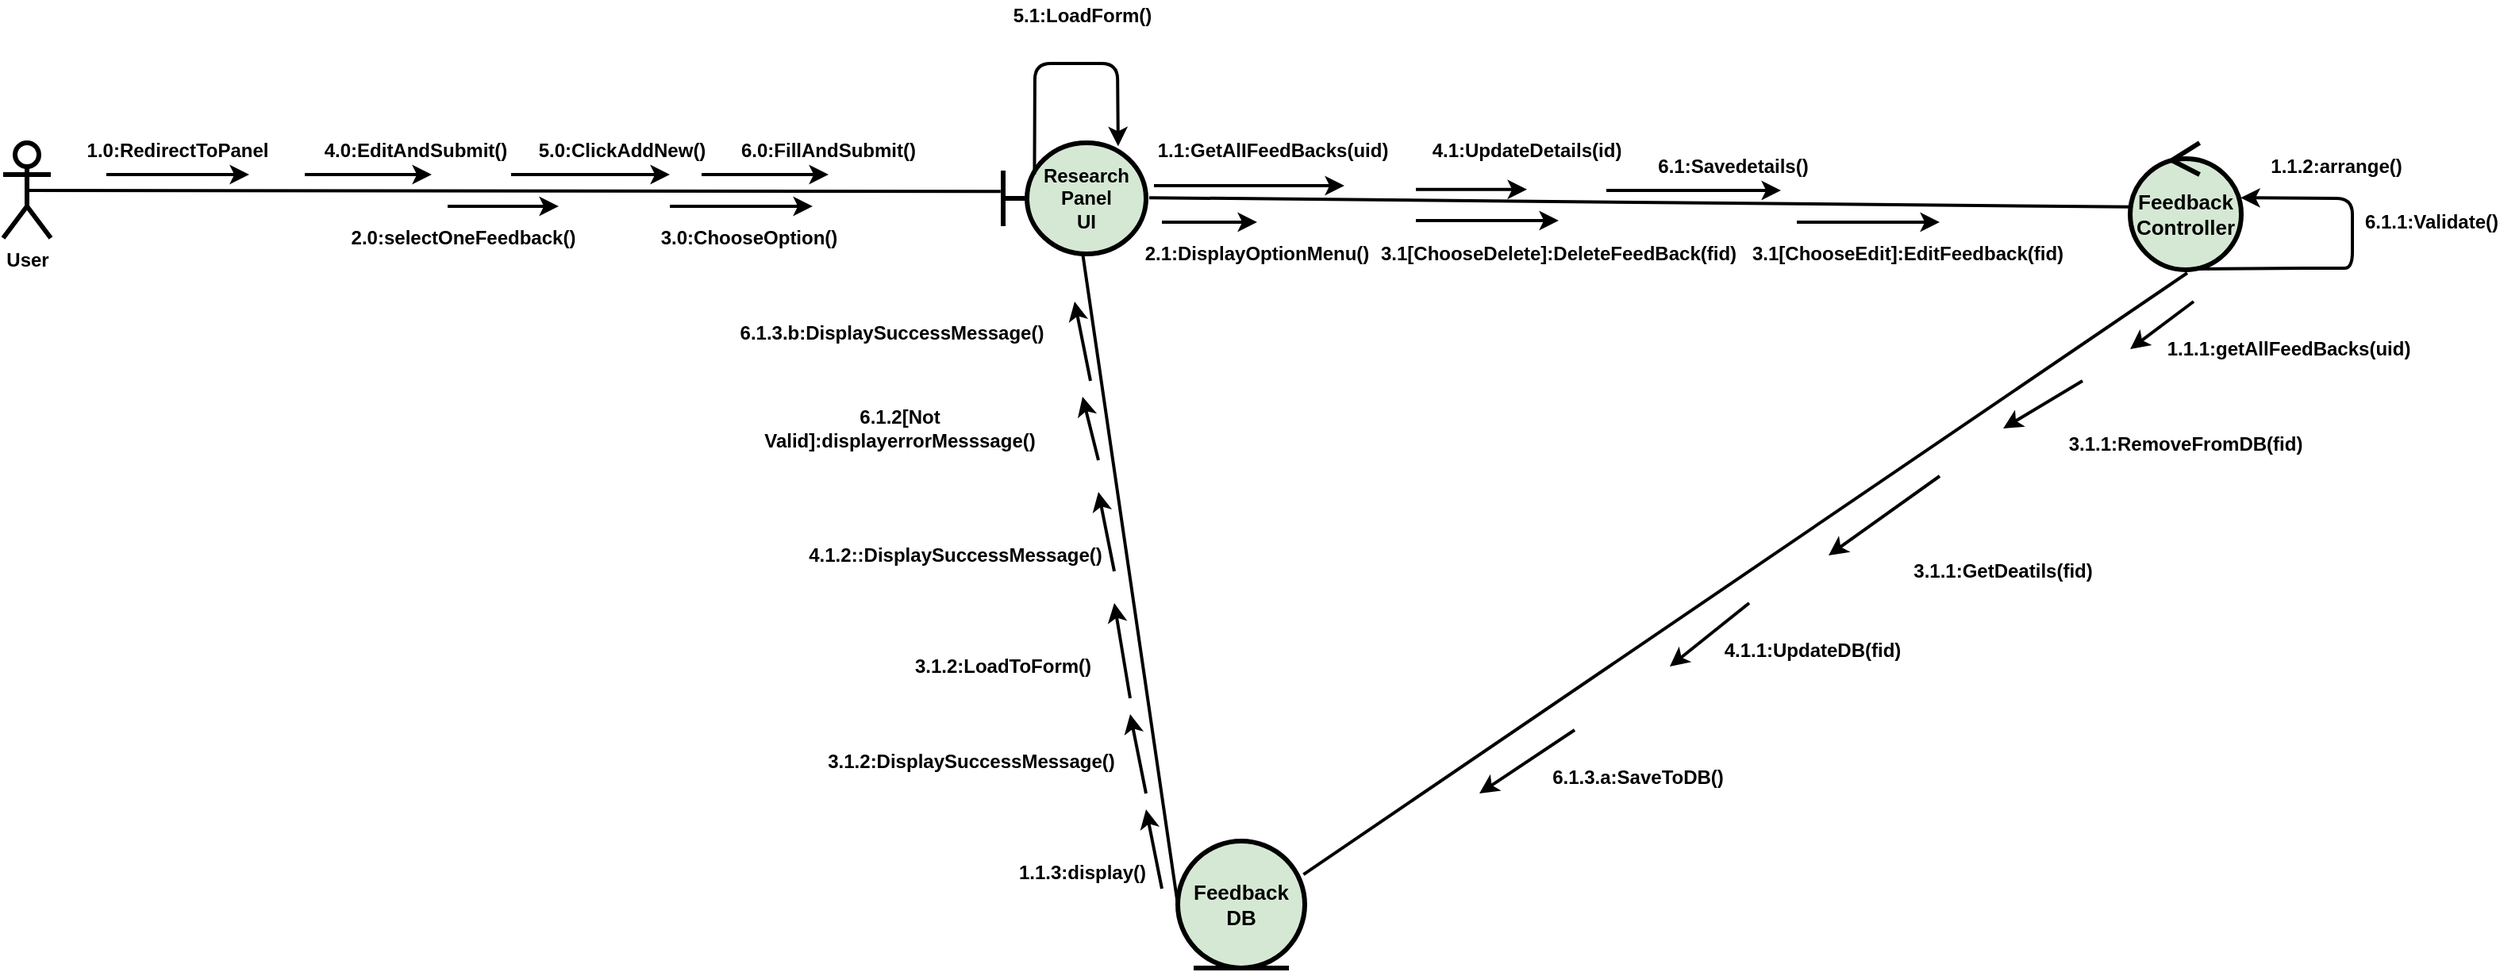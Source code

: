 <mxfile version="14.6.0" type="device"><diagram id="-N9YsbMSou6_uA0cCPWX" name="Page-1"><mxGraphModel dx="2071" dy="1745" grid="1" gridSize="10" guides="1" tooltips="1" connect="1" arrows="1" fold="1" page="1" pageScale="1" pageWidth="850" pageHeight="1100" math="0" shadow="0"><root><mxCell id="0"/><mxCell id="1" parent="0"/><mxCell id="lZJYqAJnUPVrHFmPY3jf-1" value="&lt;b&gt;Research&lt;br&gt;Panel&lt;br&gt;UI&lt;/b&gt;" style="shape=umlBoundary;whiteSpace=wrap;html=1;strokeWidth=3;fillColor=#d5e8d4;" vertex="1" parent="1"><mxGeometry x="330" y="70" width="90" height="70" as="geometry"/></mxCell><mxCell id="lZJYqAJnUPVrHFmPY3jf-2" value="&lt;b&gt;User&lt;/b&gt;" style="shape=umlActor;verticalLabelPosition=bottom;verticalAlign=top;html=1;strokeWidth=3;" vertex="1" parent="1"><mxGeometry x="-300" y="70" width="30" height="60" as="geometry"/></mxCell><mxCell id="lZJYqAJnUPVrHFmPY3jf-3" value="" style="endArrow=none;html=1;exitX=0.5;exitY=0.5;exitDx=0;exitDy=0;exitPerimeter=0;entryX=-0.018;entryY=0.437;entryDx=0;entryDy=0;entryPerimeter=0;strokeWidth=2;" edge="1" parent="1" source="lZJYqAJnUPVrHFmPY3jf-2" target="lZJYqAJnUPVrHFmPY3jf-1"><mxGeometry width="50" height="50" relative="1" as="geometry"><mxPoint x="130" y="120" as="sourcePoint"/><mxPoint x="180" y="70" as="targetPoint"/></mxGeometry></mxCell><mxCell id="lZJYqAJnUPVrHFmPY3jf-4" value="" style="endArrow=classic;html=1;strokeWidth=2;" edge="1" parent="1"><mxGeometry width="50" height="50" relative="1" as="geometry"><mxPoint x="-235" y="90" as="sourcePoint"/><mxPoint x="-145" y="90" as="targetPoint"/></mxGeometry></mxCell><mxCell id="lZJYqAJnUPVrHFmPY3jf-5" value="&lt;b&gt;1.0:RedirectToPanel&lt;/b&gt;" style="text;html=1;strokeColor=none;fillColor=none;align=center;verticalAlign=middle;whiteSpace=wrap;rounded=0;" vertex="1" parent="1"><mxGeometry x="-210" y="65" width="40" height="20" as="geometry"/></mxCell><mxCell id="lZJYqAJnUPVrHFmPY3jf-6" value="&lt;b&gt;&lt;font style=&quot;font-size: 13px&quot;&gt;Feedback&lt;br&gt;Controller&lt;/font&gt;&lt;/b&gt;" style="ellipse;shape=umlControl;whiteSpace=wrap;html=1;strokeWidth=3;fillColor=#d5e8d4;" vertex="1" parent="1"><mxGeometry x="1040" y="70" width="70" height="80" as="geometry"/></mxCell><mxCell id="lZJYqAJnUPVrHFmPY3jf-7" value="" style="endArrow=none;html=1;strokeWidth=2;exitX=1.022;exitY=0.494;exitDx=0;exitDy=0;exitPerimeter=0;entryX=0.023;entryY=0.505;entryDx=0;entryDy=0;entryPerimeter=0;" edge="1" parent="1" source="lZJYqAJnUPVrHFmPY3jf-1" target="lZJYqAJnUPVrHFmPY3jf-6"><mxGeometry width="50" height="50" relative="1" as="geometry"><mxPoint x="530" y="160" as="sourcePoint"/><mxPoint x="580" y="110" as="targetPoint"/></mxGeometry></mxCell><mxCell id="lZJYqAJnUPVrHFmPY3jf-8" value="" style="endArrow=classic;html=1;strokeWidth=2;" edge="1" parent="1"><mxGeometry width="50" height="50" relative="1" as="geometry"><mxPoint x="425" y="97" as="sourcePoint"/><mxPoint x="545" y="97" as="targetPoint"/></mxGeometry></mxCell><mxCell id="lZJYqAJnUPVrHFmPY3jf-9" value="&lt;b&gt;1.1:GetAlIFeedBacks(uid)&lt;/b&gt;" style="text;html=1;strokeColor=none;fillColor=none;align=center;verticalAlign=middle;whiteSpace=wrap;rounded=0;" vertex="1" parent="1"><mxGeometry x="480" y="65" width="40" height="20" as="geometry"/></mxCell><mxCell id="lZJYqAJnUPVrHFmPY3jf-10" value="&lt;b&gt;&lt;font style=&quot;font-size: 13px&quot;&gt;Feedback&lt;br&gt;DB&lt;/font&gt;&lt;/b&gt;" style="ellipse;shape=umlEntity;whiteSpace=wrap;html=1;strokeWidth=3;fillColor=#d5e8d4;" vertex="1" parent="1"><mxGeometry x="440" y="510" width="80" height="80" as="geometry"/></mxCell><mxCell id="lZJYqAJnUPVrHFmPY3jf-11" value="" style="endArrow=none;html=1;strokeWidth=2;entryX=0.514;entryY=1.025;entryDx=0;entryDy=0;entryPerimeter=0;exitX=0.99;exitY=0.263;exitDx=0;exitDy=0;exitPerimeter=0;" edge="1" parent="1" source="lZJYqAJnUPVrHFmPY3jf-10" target="lZJYqAJnUPVrHFmPY3jf-6"><mxGeometry width="50" height="50" relative="1" as="geometry"><mxPoint x="680" y="220" as="sourcePoint"/><mxPoint x="730" y="170" as="targetPoint"/></mxGeometry></mxCell><mxCell id="lZJYqAJnUPVrHFmPY3jf-12" value="&lt;b&gt;1.1.1:getAllFeedBacks(uid)&lt;/b&gt;" style="text;html=1;strokeColor=none;fillColor=none;align=center;verticalAlign=middle;whiteSpace=wrap;rounded=0;" vertex="1" parent="1"><mxGeometry x="1120" y="190" width="40" height="20" as="geometry"/></mxCell><mxCell id="lZJYqAJnUPVrHFmPY3jf-13" value="&lt;b&gt;1.1.2:arrange()&lt;/b&gt;" style="text;html=1;strokeColor=none;fillColor=none;align=center;verticalAlign=middle;whiteSpace=wrap;rounded=0;" vertex="1" parent="1"><mxGeometry x="1150" y="80" width="40" height="10" as="geometry"/></mxCell><mxCell id="lZJYqAJnUPVrHFmPY3jf-14" value="" style="endArrow=none;html=1;strokeWidth=2;exitX=0;exitY=0.5;exitDx=0;exitDy=0;" edge="1" parent="1" source="lZJYqAJnUPVrHFmPY3jf-10" target="lZJYqAJnUPVrHFmPY3jf-1"><mxGeometry width="50" height="50" relative="1" as="geometry"><mxPoint x="340" y="260" as="sourcePoint"/><mxPoint x="390" y="210" as="targetPoint"/></mxGeometry></mxCell><mxCell id="lZJYqAJnUPVrHFmPY3jf-15" value="" style="endArrow=classic;html=1;strokeWidth=2;" edge="1" parent="1"><mxGeometry width="50" height="50" relative="1" as="geometry"><mxPoint x="430" y="540" as="sourcePoint"/><mxPoint x="420" y="490" as="targetPoint"/></mxGeometry></mxCell><mxCell id="lZJYqAJnUPVrHFmPY3jf-16" value="&lt;b&gt;1.1.3:display()&lt;/b&gt;" style="text;html=1;strokeColor=none;fillColor=none;align=center;verticalAlign=middle;whiteSpace=wrap;rounded=0;" vertex="1" parent="1"><mxGeometry x="360" y="520" width="40" height="20" as="geometry"/></mxCell><mxCell id="lZJYqAJnUPVrHFmPY3jf-17" value="" style="endArrow=classic;html=1;strokeWidth=2;" edge="1" parent="1"><mxGeometry width="50" height="50" relative="1" as="geometry"><mxPoint x="-20" y="110" as="sourcePoint"/><mxPoint x="50" y="110" as="targetPoint"/></mxGeometry></mxCell><mxCell id="lZJYqAJnUPVrHFmPY3jf-18" value="&lt;b&gt;2.0:selectOneFeedback()&lt;/b&gt;" style="text;html=1;strokeColor=none;fillColor=none;align=center;verticalAlign=middle;whiteSpace=wrap;rounded=0;" vertex="1" parent="1"><mxGeometry x="-30" y="120" width="40" height="20" as="geometry"/></mxCell><mxCell id="lZJYqAJnUPVrHFmPY3jf-19" value="" style="endArrow=classic;html=1;strokeWidth=2;" edge="1" parent="1"><mxGeometry width="50" height="50" relative="1" as="geometry"><mxPoint x="430" y="120" as="sourcePoint"/><mxPoint x="490" y="120" as="targetPoint"/></mxGeometry></mxCell><mxCell id="lZJYqAJnUPVrHFmPY3jf-20" value="&lt;b&gt;2.1:DisplayOptionMenu()&lt;/b&gt;" style="text;html=1;strokeColor=none;fillColor=none;align=center;verticalAlign=middle;whiteSpace=wrap;rounded=0;" vertex="1" parent="1"><mxGeometry x="470" y="130" width="40" height="20" as="geometry"/></mxCell><mxCell id="lZJYqAJnUPVrHFmPY3jf-21" value="" style="endArrow=classic;html=1;strokeWidth=2;" edge="1" parent="1"><mxGeometry width="50" height="50" relative="1" as="geometry"><mxPoint x="120" y="110" as="sourcePoint"/><mxPoint x="210" y="110" as="targetPoint"/></mxGeometry></mxCell><mxCell id="lZJYqAJnUPVrHFmPY3jf-22" value="&lt;b&gt;3.0:ChooseOption()&lt;/b&gt;" style="text;html=1;strokeColor=none;fillColor=none;align=center;verticalAlign=middle;whiteSpace=wrap;rounded=0;" vertex="1" parent="1"><mxGeometry x="150" y="120" width="40" height="20" as="geometry"/></mxCell><mxCell id="lZJYqAJnUPVrHFmPY3jf-23" value="" style="endArrow=classic;html=1;strokeWidth=2;" edge="1" parent="1"><mxGeometry width="50" height="50" relative="1" as="geometry"><mxPoint x="590" y="119" as="sourcePoint"/><mxPoint x="680" y="119" as="targetPoint"/></mxGeometry></mxCell><mxCell id="lZJYqAJnUPVrHFmPY3jf-24" value="" style="endArrow=classic;html=1;strokeWidth=2;exitX=0.526;exitY=0.993;exitDx=0;exitDy=0;exitPerimeter=0;entryX=0.994;entryY=0.433;entryDx=0;entryDy=0;entryPerimeter=0;" edge="1" parent="1" source="lZJYqAJnUPVrHFmPY3jf-6" target="lZJYqAJnUPVrHFmPY3jf-6"><mxGeometry width="50" height="50" relative="1" as="geometry"><mxPoint x="1060" y="220" as="sourcePoint"/><mxPoint x="1110" y="170" as="targetPoint"/><Array as="points"><mxPoint x="1160" y="149"/><mxPoint x="1180" y="149"/><mxPoint x="1180" y="105"/></Array></mxGeometry></mxCell><mxCell id="lZJYqAJnUPVrHFmPY3jf-25" value="&lt;b&gt;3.1[ChooseDelete]:DeleteFeedBack(fid)&lt;/b&gt;" style="text;html=1;strokeColor=none;fillColor=none;align=center;verticalAlign=middle;whiteSpace=wrap;rounded=0;" vertex="1" parent="1"><mxGeometry x="660" y="130" width="40" height="20" as="geometry"/></mxCell><mxCell id="lZJYqAJnUPVrHFmPY3jf-26" value="" style="endArrow=classic;html=1;strokeWidth=2;" edge="1" parent="1"><mxGeometry width="50" height="50" relative="1" as="geometry"><mxPoint x="1080" y="170" as="sourcePoint"/><mxPoint x="1040" y="200" as="targetPoint"/></mxGeometry></mxCell><mxCell id="lZJYqAJnUPVrHFmPY3jf-27" value="" style="endArrow=classic;html=1;strokeWidth=2;" edge="1" parent="1"><mxGeometry width="50" height="50" relative="1" as="geometry"><mxPoint x="1010" y="220" as="sourcePoint"/><mxPoint x="960" y="250" as="targetPoint"/></mxGeometry></mxCell><mxCell id="lZJYqAJnUPVrHFmPY3jf-28" value="&lt;b&gt;3.1.1:RemoveFromDB(fid)&lt;/b&gt;" style="text;html=1;strokeColor=none;fillColor=none;align=center;verticalAlign=middle;whiteSpace=wrap;rounded=0;" vertex="1" parent="1"><mxGeometry x="1055" y="250" width="40" height="20" as="geometry"/></mxCell><mxCell id="lZJYqAJnUPVrHFmPY3jf-29" value="" style="endArrow=classic;html=1;strokeWidth=2;" edge="1" parent="1"><mxGeometry width="50" height="50" relative="1" as="geometry"><mxPoint x="420" y="480" as="sourcePoint"/><mxPoint x="410" y="430" as="targetPoint"/></mxGeometry></mxCell><mxCell id="lZJYqAJnUPVrHFmPY3jf-30" value="&lt;b&gt;3.1.2:DisplaySuccessMessage()&lt;/b&gt;" style="text;html=1;strokeColor=none;fillColor=none;align=center;verticalAlign=middle;whiteSpace=wrap;rounded=0;" vertex="1" parent="1"><mxGeometry x="290" y="450" width="40" height="20" as="geometry"/></mxCell><mxCell id="lZJYqAJnUPVrHFmPY3jf-31" value="" style="endArrow=classic;html=1;strokeWidth=2;" edge="1" parent="1"><mxGeometry width="50" height="50" relative="1" as="geometry"><mxPoint x="830" y="120" as="sourcePoint"/><mxPoint x="920" y="120" as="targetPoint"/></mxGeometry></mxCell><mxCell id="lZJYqAJnUPVrHFmPY3jf-32" value="&lt;b&gt;3.1[ChooseEdit]:EditFeedback(fid)&lt;/b&gt;" style="text;html=1;strokeColor=none;fillColor=none;align=center;verticalAlign=middle;whiteSpace=wrap;rounded=0;" vertex="1" parent="1"><mxGeometry x="880" y="130" width="40" height="20" as="geometry"/></mxCell><mxCell id="lZJYqAJnUPVrHFmPY3jf-33" value="" style="endArrow=classic;html=1;strokeWidth=2;" edge="1" parent="1"><mxGeometry width="50" height="50" relative="1" as="geometry"><mxPoint x="920" y="280" as="sourcePoint"/><mxPoint x="850" y="330" as="targetPoint"/></mxGeometry></mxCell><mxCell id="lZJYqAJnUPVrHFmPY3jf-34" value="&lt;b&gt;3.1.1:GetDeatils(fid)&lt;/b&gt;" style="text;html=1;strokeColor=none;fillColor=none;align=center;verticalAlign=middle;whiteSpace=wrap;rounded=0;" vertex="1" parent="1"><mxGeometry x="940" y="330" width="40" height="20" as="geometry"/></mxCell><mxCell id="lZJYqAJnUPVrHFmPY3jf-35" value="" style="endArrow=classic;html=1;strokeWidth=2;" edge="1" parent="1"><mxGeometry width="50" height="50" relative="1" as="geometry"><mxPoint x="410" y="420" as="sourcePoint"/><mxPoint x="400" y="360" as="targetPoint"/></mxGeometry></mxCell><mxCell id="lZJYqAJnUPVrHFmPY3jf-36" value="&lt;b&gt;3.1.2:LoadToForm()&lt;/b&gt;" style="text;html=1;strokeColor=none;fillColor=none;align=center;verticalAlign=middle;whiteSpace=wrap;rounded=0;" vertex="1" parent="1"><mxGeometry x="310" y="390" width="40" height="20" as="geometry"/></mxCell><mxCell id="lZJYqAJnUPVrHFmPY3jf-37" value="" style="endArrow=classic;html=1;strokeWidth=2;" edge="1" parent="1"><mxGeometry width="50" height="50" relative="1" as="geometry"><mxPoint x="-110" y="90" as="sourcePoint"/><mxPoint x="-30" y="90" as="targetPoint"/></mxGeometry></mxCell><mxCell id="lZJYqAJnUPVrHFmPY3jf-38" value="&lt;b&gt;4.0:EditAndSubmit()&lt;/b&gt;" style="text;html=1;strokeColor=none;fillColor=none;align=center;verticalAlign=middle;whiteSpace=wrap;rounded=0;" vertex="1" parent="1"><mxGeometry x="-60" y="65" width="40" height="20" as="geometry"/></mxCell><mxCell id="lZJYqAJnUPVrHFmPY3jf-39" value="" style="endArrow=classic;html=1;strokeWidth=2;" edge="1" parent="1"><mxGeometry width="50" height="50" relative="1" as="geometry"><mxPoint x="590" y="99.41" as="sourcePoint"/><mxPoint x="660" y="99.41" as="targetPoint"/></mxGeometry></mxCell><mxCell id="lZJYqAJnUPVrHFmPY3jf-40" value="&lt;b&gt;4.1:UpdateDetails(id)&lt;/b&gt;" style="text;html=1;strokeColor=none;fillColor=none;align=center;verticalAlign=middle;whiteSpace=wrap;rounded=0;" vertex="1" parent="1"><mxGeometry x="640" y="65" width="40" height="20" as="geometry"/></mxCell><mxCell id="lZJYqAJnUPVrHFmPY3jf-41" value="" style="endArrow=classic;html=1;strokeWidth=2;" edge="1" parent="1"><mxGeometry width="50" height="50" relative="1" as="geometry"><mxPoint x="800" y="360" as="sourcePoint"/><mxPoint x="750" y="400" as="targetPoint"/></mxGeometry></mxCell><mxCell id="lZJYqAJnUPVrHFmPY3jf-42" value="&lt;b&gt;4.1.1:UpdateDB(fid)&lt;/b&gt;" style="text;html=1;strokeColor=none;fillColor=none;align=center;verticalAlign=middle;whiteSpace=wrap;rounded=0;" vertex="1" parent="1"><mxGeometry x="820" y="380" width="40" height="20" as="geometry"/></mxCell><mxCell id="lZJYqAJnUPVrHFmPY3jf-43" value="" style="endArrow=classic;html=1;strokeWidth=2;" edge="1" parent="1"><mxGeometry width="50" height="50" relative="1" as="geometry"><mxPoint x="400" y="340" as="sourcePoint"/><mxPoint x="390" y="290" as="targetPoint"/></mxGeometry></mxCell><mxCell id="lZJYqAJnUPVrHFmPY3jf-44" value="&lt;b&gt;4.1.2::DisplaySuccessMessage()&lt;/b&gt;" style="text;html=1;strokeColor=none;fillColor=none;align=center;verticalAlign=middle;whiteSpace=wrap;rounded=0;" vertex="1" parent="1"><mxGeometry x="280" y="320" width="40" height="20" as="geometry"/></mxCell><mxCell id="lZJYqAJnUPVrHFmPY3jf-45" value="" style="endArrow=classic;html=1;strokeWidth=2;" edge="1" parent="1"><mxGeometry width="50" height="50" relative="1" as="geometry"><mxPoint x="20" y="90" as="sourcePoint"/><mxPoint x="120" y="90" as="targetPoint"/></mxGeometry></mxCell><mxCell id="lZJYqAJnUPVrHFmPY3jf-46" value="&lt;b&gt;5.0:ClickAddNew()&lt;/b&gt;" style="text;html=1;strokeColor=none;fillColor=none;align=center;verticalAlign=middle;whiteSpace=wrap;rounded=0;" vertex="1" parent="1"><mxGeometry x="70" y="65" width="40" height="20" as="geometry"/></mxCell><mxCell id="lZJYqAJnUPVrHFmPY3jf-47" value="" style="endArrow=classic;html=1;strokeWidth=2;exitX=0.219;exitY=0.283;exitDx=0;exitDy=0;exitPerimeter=0;entryX=0.805;entryY=0.031;entryDx=0;entryDy=0;entryPerimeter=0;" edge="1" parent="1" source="lZJYqAJnUPVrHFmPY3jf-1" target="lZJYqAJnUPVrHFmPY3jf-1"><mxGeometry width="50" height="50" relative="1" as="geometry"><mxPoint x="340" y="20" as="sourcePoint"/><mxPoint x="390" y="-30" as="targetPoint"/><Array as="points"><mxPoint x="350" y="20"/><mxPoint x="402" y="20"/></Array></mxGeometry></mxCell><mxCell id="lZJYqAJnUPVrHFmPY3jf-48" value="&lt;b&gt;5.1:LoadForm()&lt;/b&gt;" style="text;html=1;strokeColor=none;fillColor=none;align=center;verticalAlign=middle;whiteSpace=wrap;rounded=0;" vertex="1" parent="1"><mxGeometry x="360" y="-20" width="40" height="20" as="geometry"/></mxCell><mxCell id="lZJYqAJnUPVrHFmPY3jf-49" value="" style="endArrow=classic;html=1;strokeWidth=2;" edge="1" parent="1"><mxGeometry width="50" height="50" relative="1" as="geometry"><mxPoint x="140" y="90" as="sourcePoint"/><mxPoint x="220" y="90" as="targetPoint"/></mxGeometry></mxCell><mxCell id="lZJYqAJnUPVrHFmPY3jf-50" value="&lt;b&gt;6.0:FillAndSubmit()&lt;/b&gt;" style="text;html=1;strokeColor=none;fillColor=none;align=center;verticalAlign=middle;whiteSpace=wrap;rounded=0;" vertex="1" parent="1"><mxGeometry x="200" y="65" width="40" height="20" as="geometry"/></mxCell><mxCell id="lZJYqAJnUPVrHFmPY3jf-51" value="" style="endArrow=classic;html=1;strokeWidth=2;" edge="1" parent="1"><mxGeometry width="50" height="50" relative="1" as="geometry"><mxPoint x="710" y="100" as="sourcePoint"/><mxPoint x="820" y="100" as="targetPoint"/></mxGeometry></mxCell><mxCell id="lZJYqAJnUPVrHFmPY3jf-52" value="&lt;b&gt;6.1:Savedetails()&lt;/b&gt;" style="text;html=1;strokeColor=none;fillColor=none;align=center;verticalAlign=middle;whiteSpace=wrap;rounded=0;" vertex="1" parent="1"><mxGeometry x="770" y="75" width="40" height="20" as="geometry"/></mxCell><mxCell id="lZJYqAJnUPVrHFmPY3jf-53" value="&lt;b&gt;6.1.1:Validate()&lt;/b&gt;" style="text;html=1;strokeColor=none;fillColor=none;align=center;verticalAlign=middle;whiteSpace=wrap;rounded=0;" vertex="1" parent="1"><mxGeometry x="1210" y="110" width="40" height="20" as="geometry"/></mxCell><mxCell id="lZJYqAJnUPVrHFmPY3jf-54" value="" style="endArrow=classic;html=1;strokeWidth=2;" edge="1" parent="1"><mxGeometry width="50" height="50" relative="1" as="geometry"><mxPoint x="390" y="270" as="sourcePoint"/><mxPoint x="380" y="230" as="targetPoint"/></mxGeometry></mxCell><mxCell id="lZJYqAJnUPVrHFmPY3jf-55" value="&lt;b&gt;6.1.2[Not Valid]:displayerrorMesssage()&lt;/b&gt;" style="text;html=1;strokeColor=none;fillColor=none;align=center;verticalAlign=middle;whiteSpace=wrap;rounded=0;" vertex="1" parent="1"><mxGeometry x="170" y="240" width="190" height="20" as="geometry"/></mxCell><mxCell id="lZJYqAJnUPVrHFmPY3jf-56" value="" style="endArrow=classic;html=1;strokeWidth=2;" edge="1" parent="1"><mxGeometry width="50" height="50" relative="1" as="geometry"><mxPoint x="690" y="440" as="sourcePoint"/><mxPoint x="630" y="480" as="targetPoint"/></mxGeometry></mxCell><mxCell id="lZJYqAJnUPVrHFmPY3jf-57" value="&lt;b&gt;6.1.3.a:SaveToDB()&lt;/b&gt;" style="text;html=1;strokeColor=none;fillColor=none;align=center;verticalAlign=middle;whiteSpace=wrap;rounded=0;" vertex="1" parent="1"><mxGeometry x="710" y="460" width="40" height="20" as="geometry"/></mxCell><mxCell id="lZJYqAJnUPVrHFmPY3jf-58" value="" style="endArrow=classic;html=1;strokeWidth=2;" edge="1" parent="1"><mxGeometry width="50" height="50" relative="1" as="geometry"><mxPoint x="385" y="220" as="sourcePoint"/><mxPoint x="375" y="170" as="targetPoint"/></mxGeometry></mxCell><mxCell id="lZJYqAJnUPVrHFmPY3jf-59" value="&lt;b&gt;6.1.3.b:DisplaySuccessMessage()&lt;/b&gt;" style="text;html=1;strokeColor=none;fillColor=none;align=center;verticalAlign=middle;whiteSpace=wrap;rounded=0;" vertex="1" parent="1"><mxGeometry x="240" y="180" width="40" height="20" as="geometry"/></mxCell></root></mxGraphModel></diagram></mxfile>